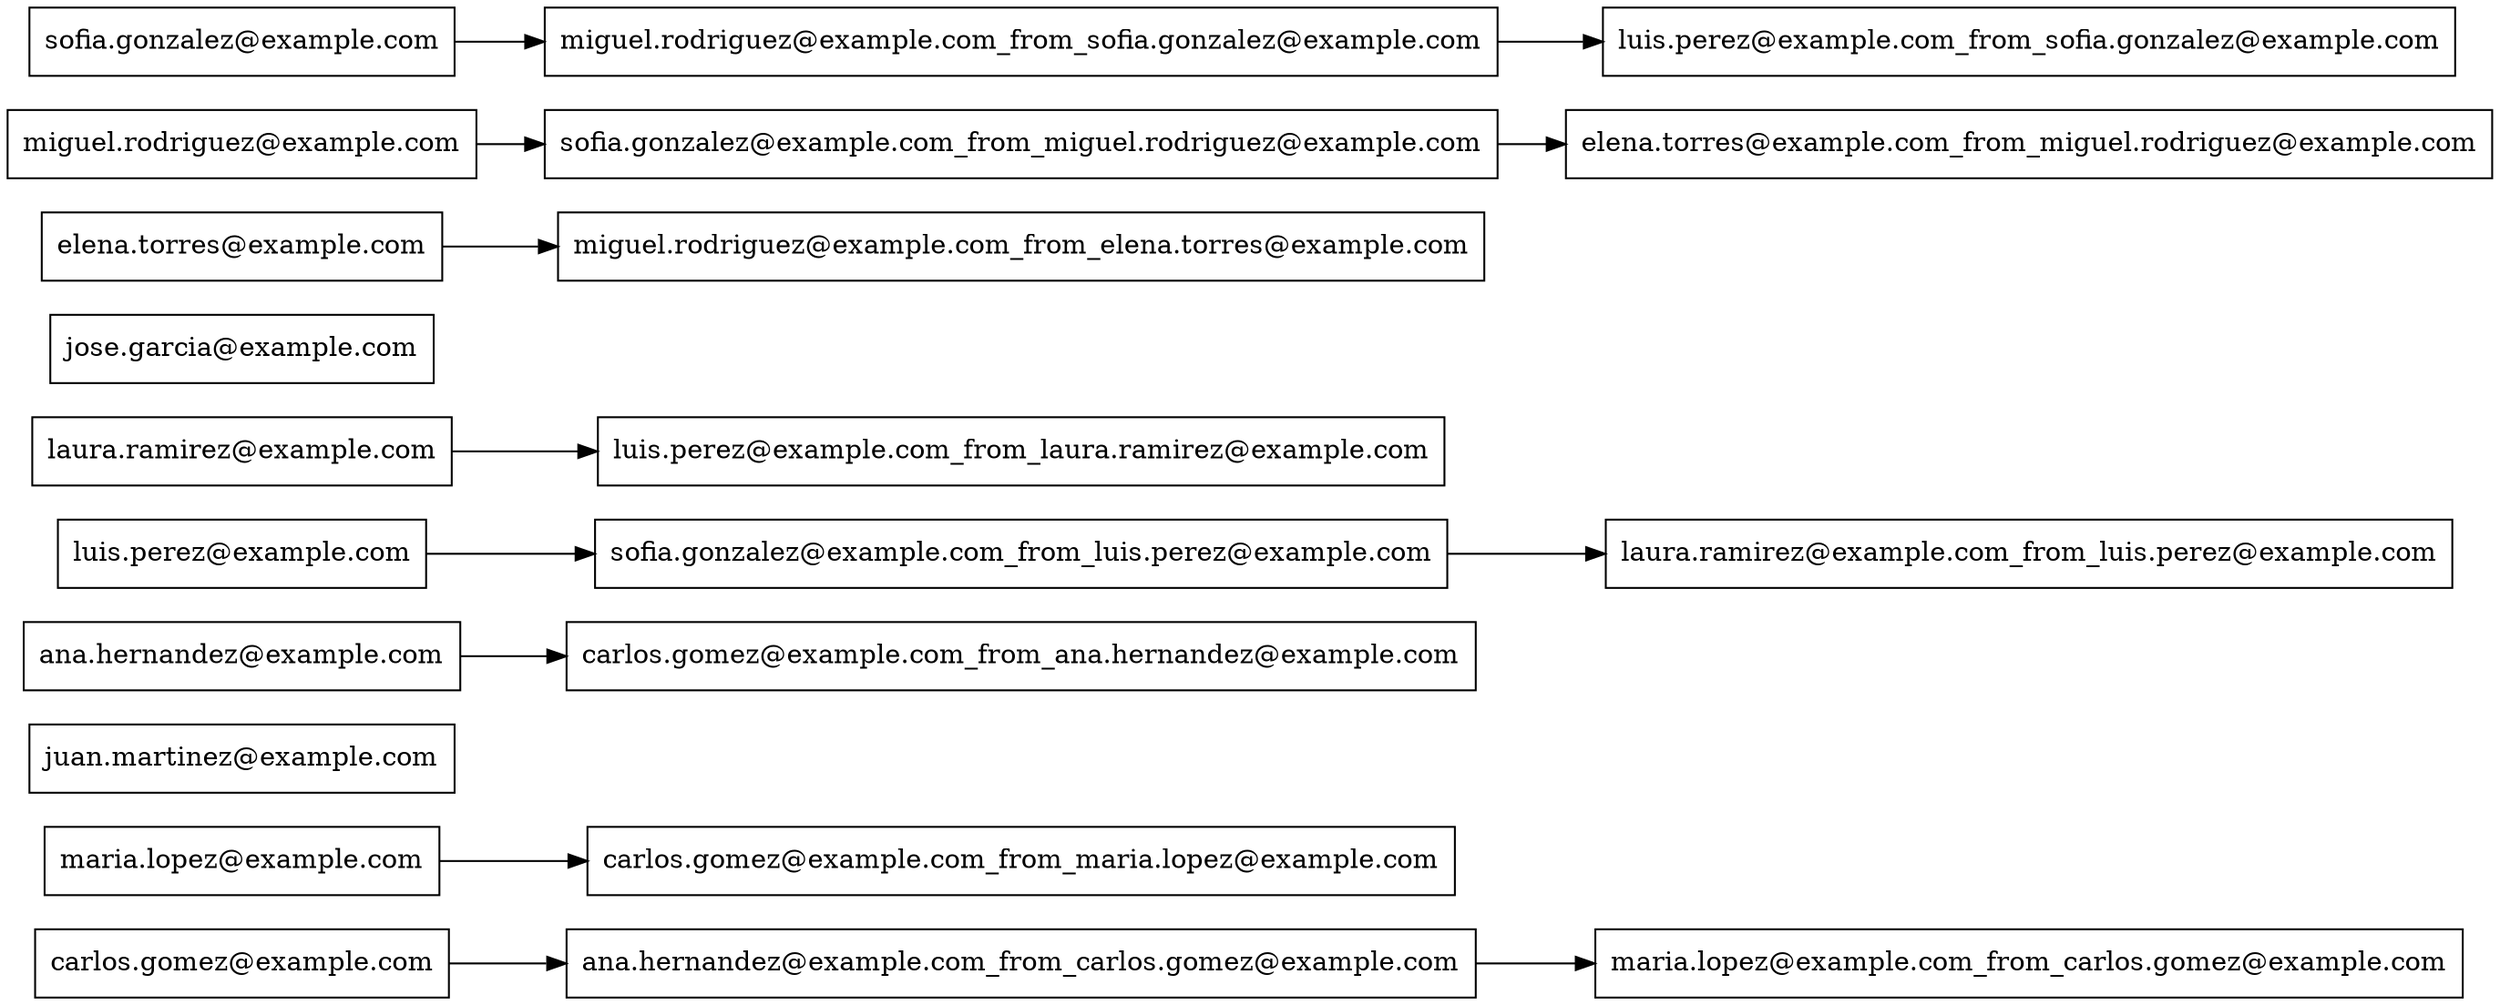 digraph g {
rankdir=LR;
node [shape=box];
"carlos.gomez@example.com" -> "ana.hernandez@example.com_from_carlos.gomez@example.com" -> "maria.lopez@example.com_from_carlos.gomez@example.com";
"maria.lopez@example.com" -> "carlos.gomez@example.com_from_maria.lopez@example.com";
"juan.martinez@example.com";
"ana.hernandez@example.com" -> "carlos.gomez@example.com_from_ana.hernandez@example.com";
"luis.perez@example.com" -> "sofia.gonzalez@example.com_from_luis.perez@example.com" -> "laura.ramirez@example.com_from_luis.perez@example.com";
"laura.ramirez@example.com" -> "luis.perez@example.com_from_laura.ramirez@example.com";
"jose.garcia@example.com";
"elena.torres@example.com" -> "miguel.rodriguez@example.com_from_elena.torres@example.com";
"miguel.rodriguez@example.com" -> "sofia.gonzalez@example.com_from_miguel.rodriguez@example.com" -> "elena.torres@example.com_from_miguel.rodriguez@example.com";
"sofia.gonzalez@example.com" -> "miguel.rodriguez@example.com_from_sofia.gonzalez@example.com" -> "luis.perez@example.com_from_sofia.gonzalez@example.com";
}
